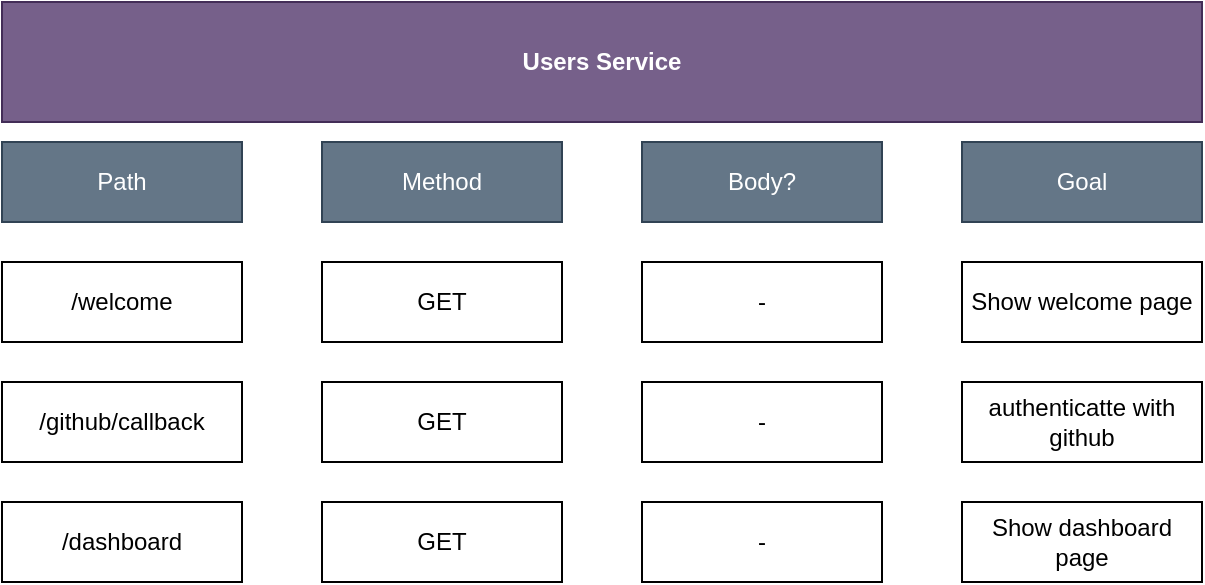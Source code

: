 <mxfile version="21.5.2" type="github">
  <diagram name="Page-1" id="jbe4SHq8ROqDPcI5jyzg">
    <mxGraphModel dx="1050" dy="580" grid="1" gridSize="10" guides="1" tooltips="1" connect="1" arrows="1" fold="1" page="1" pageScale="1" pageWidth="850" pageHeight="1100" math="0" shadow="0">
      <root>
        <mxCell id="0" />
        <mxCell id="1" parent="0" />
        <mxCell id="BwJxzXzOPCKpJ1tvFv18-1" value="&lt;b&gt;Users Service&lt;/b&gt;" style="rounded=0;whiteSpace=wrap;html=1;fillColor=#76608a;strokeColor=#432D57;fontColor=#ffffff;" parent="1" vertex="1">
          <mxGeometry x="120" y="120" width="600" height="60" as="geometry" />
        </mxCell>
        <mxCell id="PnSxVfsvghSWBo1CDGgf-1" value="Path" style="rounded=0;whiteSpace=wrap;html=1;fillColor=#647687;strokeColor=#314354;fontColor=#ffffff;" vertex="1" parent="1">
          <mxGeometry x="120" y="190" width="120" height="40" as="geometry" />
        </mxCell>
        <mxCell id="PnSxVfsvghSWBo1CDGgf-2" value="Method" style="rounded=0;whiteSpace=wrap;html=1;fillColor=#647687;strokeColor=#314354;fontColor=#ffffff;" vertex="1" parent="1">
          <mxGeometry x="280" y="190" width="120" height="40" as="geometry" />
        </mxCell>
        <mxCell id="PnSxVfsvghSWBo1CDGgf-3" value="Body?" style="rounded=0;whiteSpace=wrap;html=1;fillColor=#647687;strokeColor=#314354;fontColor=#ffffff;" vertex="1" parent="1">
          <mxGeometry x="440" y="190" width="120" height="40" as="geometry" />
        </mxCell>
        <mxCell id="PnSxVfsvghSWBo1CDGgf-4" value="Goal" style="rounded=0;whiteSpace=wrap;html=1;fillColor=#647687;strokeColor=#314354;fontColor=#ffffff;" vertex="1" parent="1">
          <mxGeometry x="600" y="190" width="120" height="40" as="geometry" />
        </mxCell>
        <mxCell id="PnSxVfsvghSWBo1CDGgf-5" value="/welcome" style="rounded=0;whiteSpace=wrap;html=1;" vertex="1" parent="1">
          <mxGeometry x="120" y="250" width="120" height="40" as="geometry" />
        </mxCell>
        <mxCell id="PnSxVfsvghSWBo1CDGgf-7" value="GET" style="whiteSpace=wrap;html=1;" vertex="1" parent="1">
          <mxGeometry x="280" y="250" width="120" height="40" as="geometry" />
        </mxCell>
        <mxCell id="PnSxVfsvghSWBo1CDGgf-8" value="-" style="rounded=0;whiteSpace=wrap;html=1;" vertex="1" parent="1">
          <mxGeometry x="440" y="250" width="120" height="40" as="geometry" />
        </mxCell>
        <mxCell id="PnSxVfsvghSWBo1CDGgf-9" value="Show welcome page" style="rounded=0;whiteSpace=wrap;html=1;" vertex="1" parent="1">
          <mxGeometry x="600" y="250" width="120" height="40" as="geometry" />
        </mxCell>
        <mxCell id="PnSxVfsvghSWBo1CDGgf-10" value="/github/callback" style="rounded=0;whiteSpace=wrap;html=1;" vertex="1" parent="1">
          <mxGeometry x="120" y="310" width="120" height="40" as="geometry" />
        </mxCell>
        <mxCell id="PnSxVfsvghSWBo1CDGgf-11" value="authenticatte with github" style="rounded=0;whiteSpace=wrap;html=1;" vertex="1" parent="1">
          <mxGeometry x="600" y="310" width="120" height="40" as="geometry" />
        </mxCell>
        <mxCell id="PnSxVfsvghSWBo1CDGgf-12" value="GET" style="rounded=0;whiteSpace=wrap;html=1;" vertex="1" parent="1">
          <mxGeometry x="280" y="310" width="120" height="40" as="geometry" />
        </mxCell>
        <mxCell id="PnSxVfsvghSWBo1CDGgf-13" value="-" style="rounded=0;whiteSpace=wrap;html=1;" vertex="1" parent="1">
          <mxGeometry x="440" y="310" width="120" height="40" as="geometry" />
        </mxCell>
        <mxCell id="PnSxVfsvghSWBo1CDGgf-14" value="/dashboard" style="rounded=0;whiteSpace=wrap;html=1;" vertex="1" parent="1">
          <mxGeometry x="120" y="370" width="120" height="40" as="geometry" />
        </mxCell>
        <mxCell id="PnSxVfsvghSWBo1CDGgf-15" value="GET" style="rounded=0;whiteSpace=wrap;html=1;" vertex="1" parent="1">
          <mxGeometry x="280" y="370" width="120" height="40" as="geometry" />
        </mxCell>
        <mxCell id="PnSxVfsvghSWBo1CDGgf-16" value="-" style="rounded=0;whiteSpace=wrap;html=1;" vertex="1" parent="1">
          <mxGeometry x="440" y="370" width="120" height="40" as="geometry" />
        </mxCell>
        <mxCell id="PnSxVfsvghSWBo1CDGgf-17" value="Show dashboard page" style="rounded=0;whiteSpace=wrap;html=1;" vertex="1" parent="1">
          <mxGeometry x="600" y="370" width="120" height="40" as="geometry" />
        </mxCell>
      </root>
    </mxGraphModel>
  </diagram>
</mxfile>
